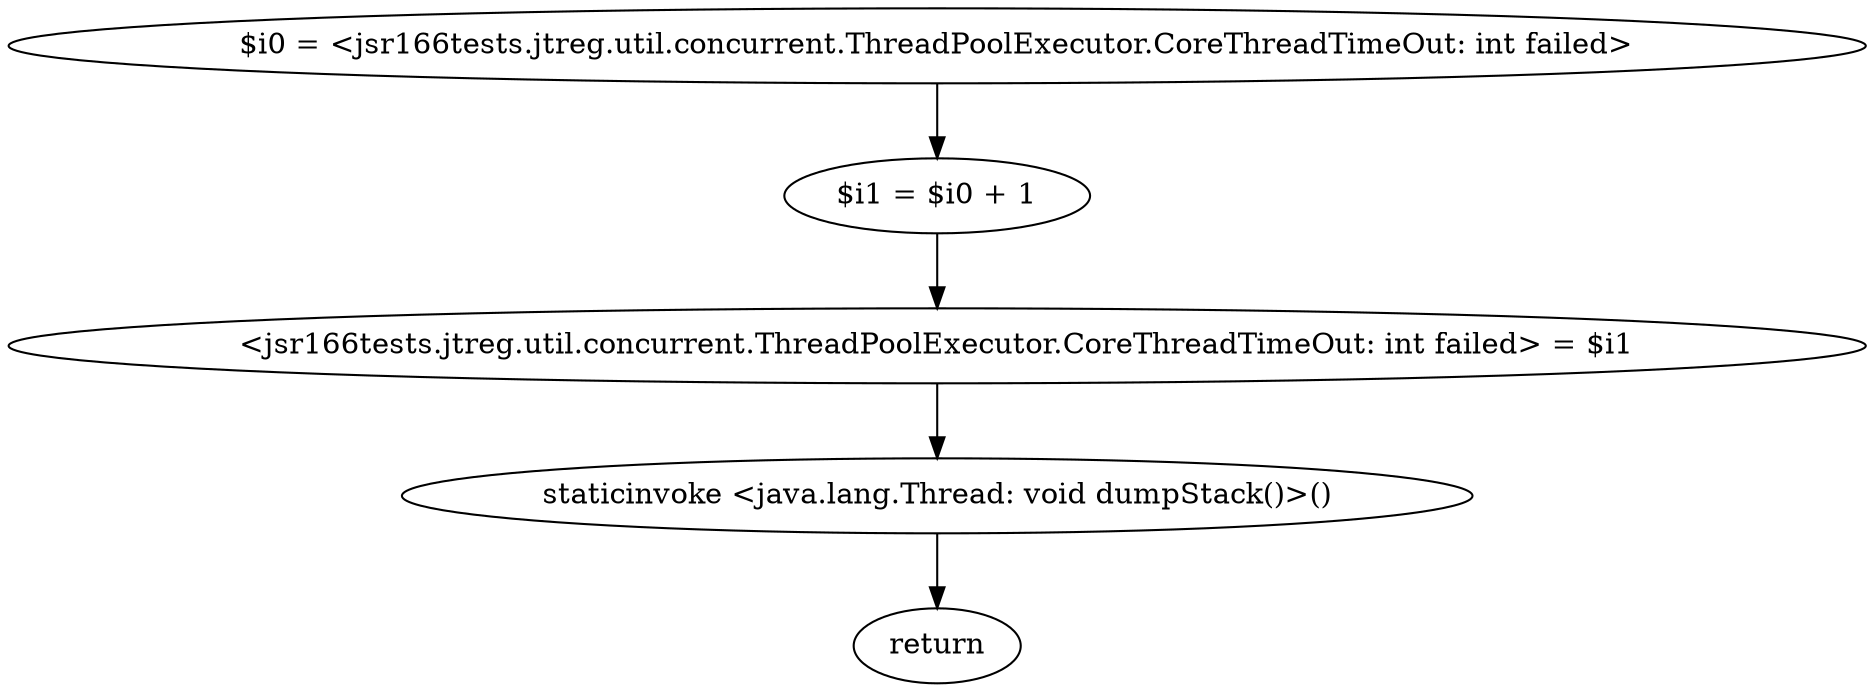 digraph "unitGraph" {
    "$i0 = <jsr166tests.jtreg.util.concurrent.ThreadPoolExecutor.CoreThreadTimeOut: int failed>"
    "$i1 = $i0 + 1"
    "<jsr166tests.jtreg.util.concurrent.ThreadPoolExecutor.CoreThreadTimeOut: int failed> = $i1"
    "staticinvoke <java.lang.Thread: void dumpStack()>()"
    "return"
    "$i0 = <jsr166tests.jtreg.util.concurrent.ThreadPoolExecutor.CoreThreadTimeOut: int failed>"->"$i1 = $i0 + 1";
    "$i1 = $i0 + 1"->"<jsr166tests.jtreg.util.concurrent.ThreadPoolExecutor.CoreThreadTimeOut: int failed> = $i1";
    "<jsr166tests.jtreg.util.concurrent.ThreadPoolExecutor.CoreThreadTimeOut: int failed> = $i1"->"staticinvoke <java.lang.Thread: void dumpStack()>()";
    "staticinvoke <java.lang.Thread: void dumpStack()>()"->"return";
}
